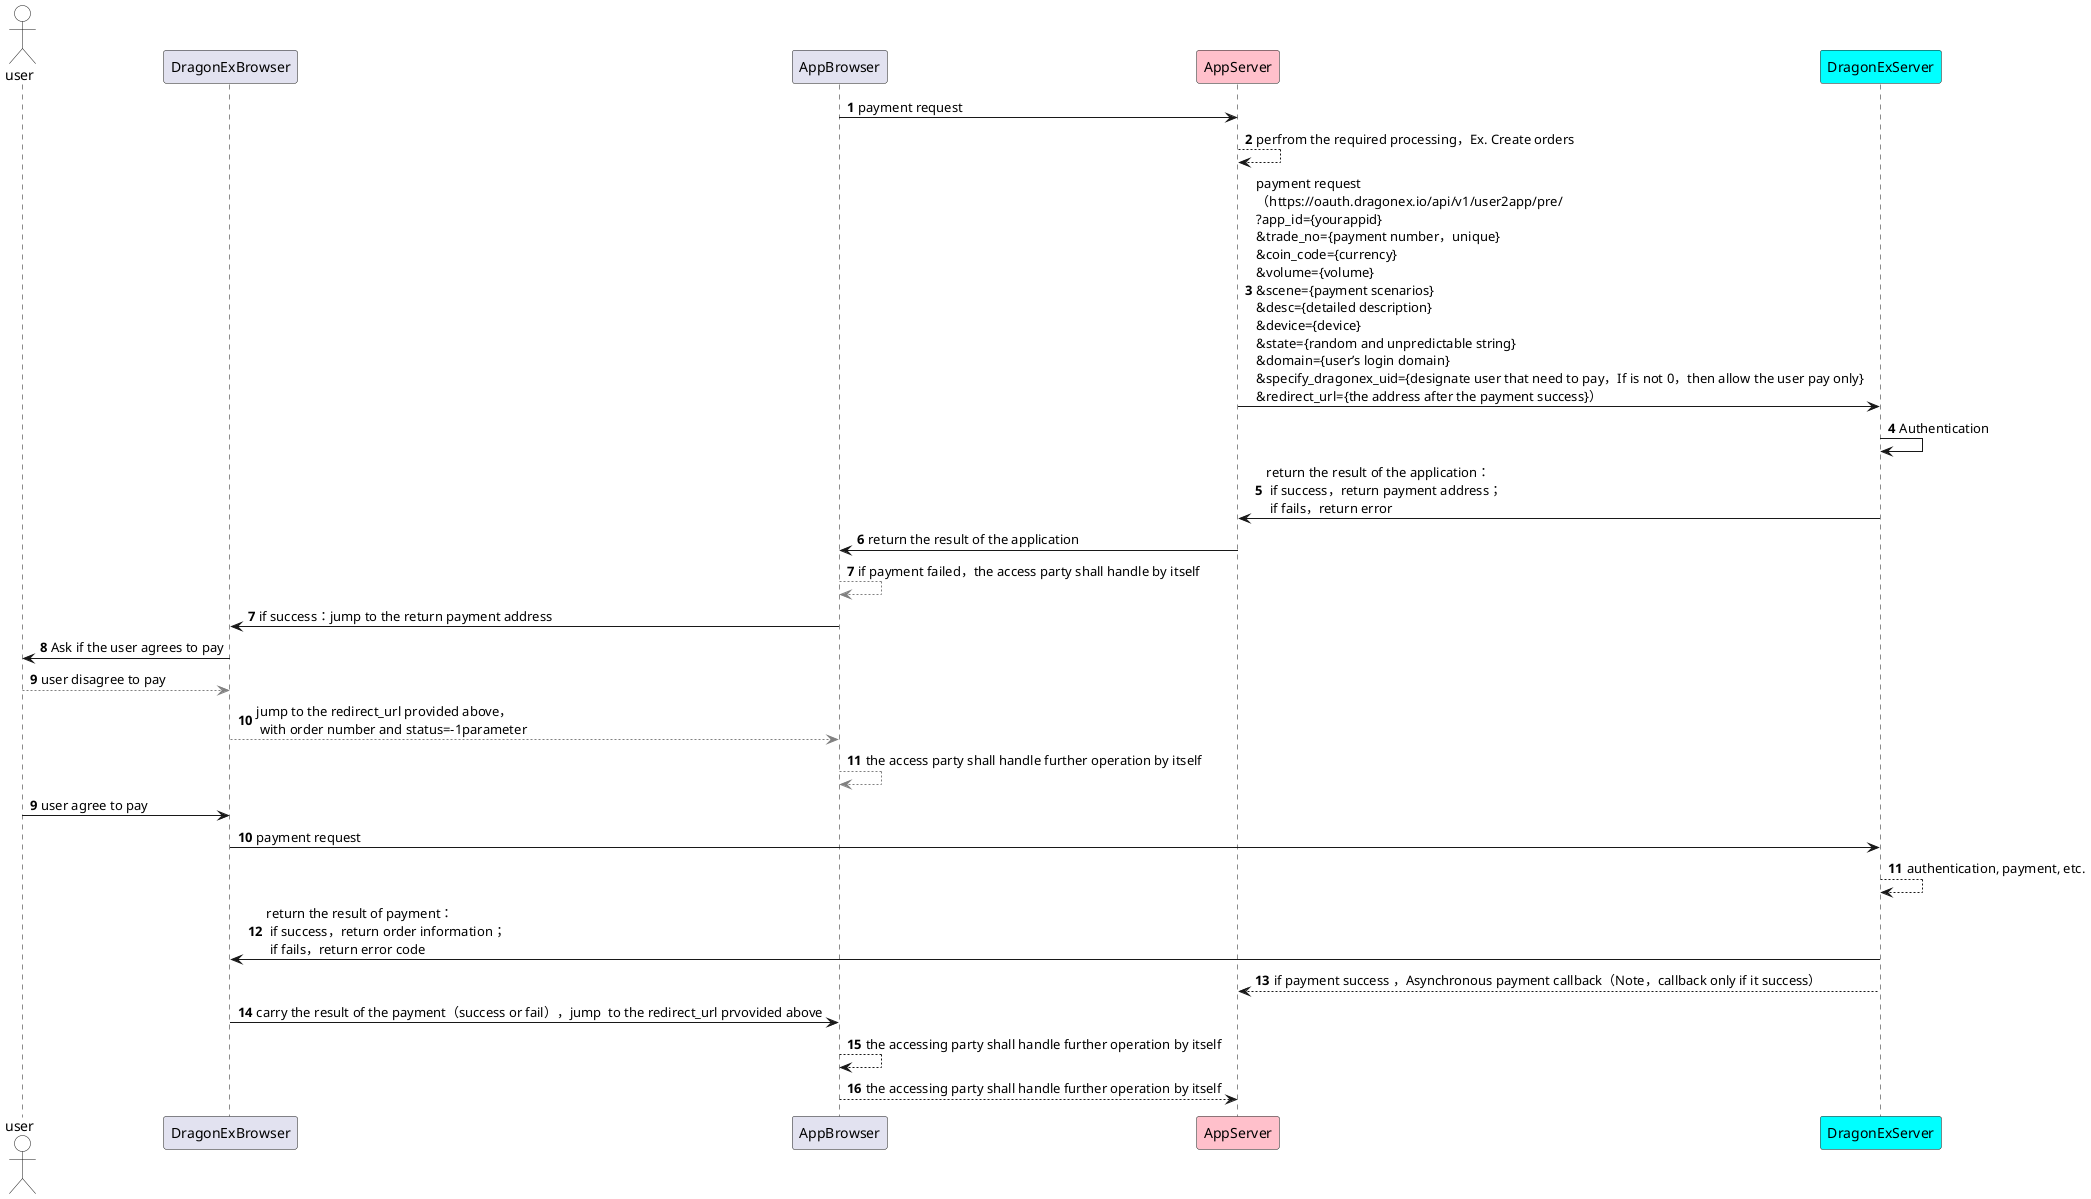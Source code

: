 Open Platform 

@startuml DragonEx Open Platform - Exchange Payment Process

actor user as user #White
participant DragonExBrowser as dragonexBrowser
participant AppBrowser as appBrowser
participant AppServer as appServer #Pink
participant DragonExServer as dragonexServer #aqua

autonumber 1 1
appBrowser -> appServer: payment request
appServer --> appServer: perfrom the required processing，Ex. Create orders
appServer -> dragonexServer: payment request\n（https://oauth.dragonex.io/api/v1/user2app/pre/\n?app_id={yourappid}\n&trade_no={payment number，unique}\n&coin_code={currency}\n&volume={volume}\n&scene={payment scenarios}\n&desc={detailed description}\n&device={device}\n&state={random and unpredictable string}\n&domain={user’s login domain}\n&specify_dragonex_uid={designate user that need to pay，If is not 0，then allow the user pay only}\n&redirect_url={the address after the payment success}）

dragonexServer -> dragonexServer: Authentication
dragonexServer -> appServer: return the result of the application：\n if success，return payment address；\n if fails，return error
appServer -> appBrowser: return the result of the application

appBrowser -[#Gray]-> appBrowser: if payment failed，the access party shall handle by itself
autonumber stop

autonumber 7 1
appBrowser -> dragonexBrowser: if success：jump to the return payment address 
dragonexBrowser -> user: Ask if the user agrees to pay 

user -[#Gray]-> dragonexBrowser: user disagree to pay
dragonexBrowser -[#Gray]-> appBrowser: jump to the redirect_url provided above，\n with order number and status=-1parameter
appBrowser -[#Gray]-> appBrowser: the access party shall handle further operation by itself
autonumber stop

autonumber 9 1
user -> dragonexBrowser: user agree to pay 
dragonexBrowser -> dragonexServer: payment request
dragonexServer --> dragonexServer: authentication, payment, etc.
dragonexServer -> dragonexBrowser:return the result of payment：\n if success，return order information；\n if fails，return error code
dragonexServer --> appServer: if payment success ，Asynchronous payment callback（Note，callback only if it success）

dragonexBrowser -> appBrowser: carry the result of the payment（success or fail），jump  to the redirect_url prvovided above
appBrowser --> appBrowser: the accessing party shall handle further operation by itself
appBrowser --> appServer: the accessing party shall handle further operation by itself
autonumber stop

@enduml







